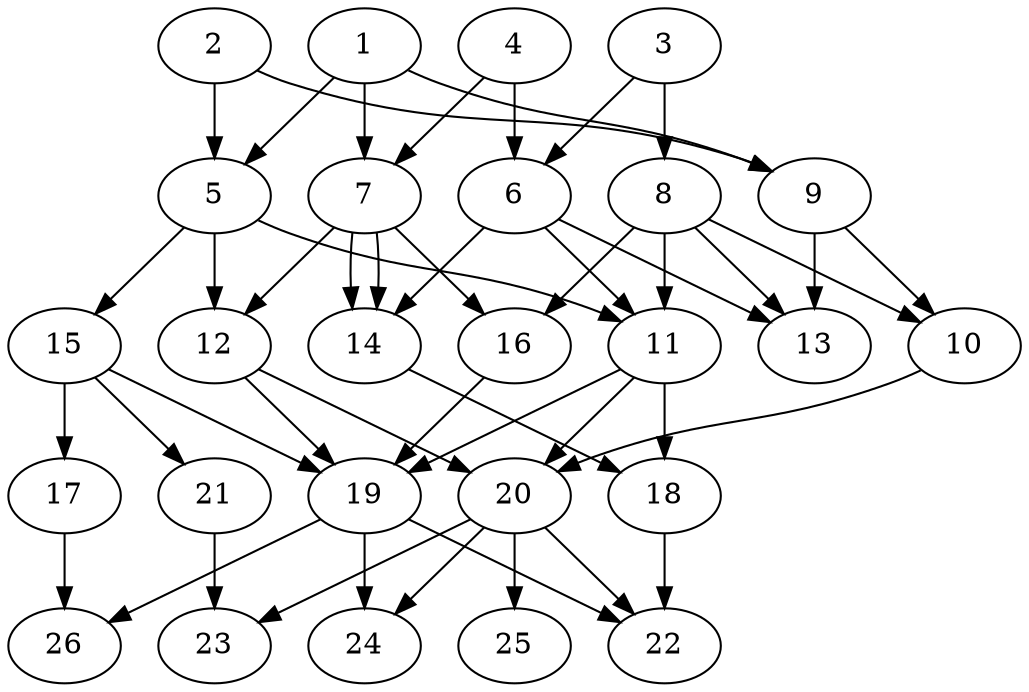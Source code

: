 // DAG (tier=2-normal, mode=compute, n=26, ccr=0.352, fat=0.566, density=0.575, regular=0.577, jump=0.167, mindata=524288, maxdata=8388608)
// DAG automatically generated by daggen at Sun Aug 24 16:33:33 2025
// /home/ermia/Project/Environments/daggen/bin/daggen --dot --ccr 0.352 --fat 0.566 --regular 0.577 --density 0.575 --jump 0.167 --mindata 524288 --maxdata 8388608 -n 26 
digraph G {
  1 [size="5817987167704664", alpha="0.18", expect_size="2908993583852332"]
  1 -> 5 [size ="250444374867968"]
  1 -> 7 [size ="250444374867968"]
  1 -> 9 [size ="250444374867968"]
  2 [size="2413055804175163", alpha="0.14", expect_size="1206527902087581"]
  2 -> 5 [size ="39902603378688"]
  2 -> 9 [size ="39902603378688"]
  3 [size="22982339022851684", alpha="0.09", expect_size="11491169511425842"]
  3 -> 6 [size ="434986243063808"]
  3 -> 8 [size ="434986243063808"]
  4 [size="22815191665404700", alpha="0.20", expect_size="11407595832702350"]
  4 -> 6 [size ="374319821619200"]
  4 -> 7 [size ="374319821619200"]
  5 [size="414423895070618432", alpha="0.01", expect_size="207211947535309216"]
  5 -> 11 [size ="453296896606208"]
  5 -> 12 [size ="453296896606208"]
  5 -> 15 [size ="453296896606208"]
  6 [size="38524615250174656", alpha="0.15", expect_size="19262307625087328"]
  6 -> 11 [size ="14995215613952"]
  6 -> 13 [size ="14995215613952"]
  6 -> 14 [size ="14995215613952"]
  7 [size="262018191011585458176", alpha="0.03", expect_size="131009095505792729088"]
  7 -> 12 [size ="327575150788608"]
  7 -> 14 [size ="327575150788608"]
  7 -> 14 [size ="327575150788608"]
  7 -> 16 [size ="327575150788608"]
  8 [size="8810325475375694", alpha="0.15", expect_size="4405162737687847"]
  8 -> 10 [size ="10711413555200"]
  8 -> 11 [size ="10711413555200"]
  8 -> 13 [size ="10711413555200"]
  8 -> 16 [size ="10711413555200"]
  9 [size="85548797268116635648", alpha="0.14", expect_size="42774398634058317824"]
  9 -> 10 [size ="155321863503872"]
  9 -> 13 [size ="155321863503872"]
  10 [size="2506585384119520", alpha="0.09", expect_size="1253292692059760"]
  10 -> 20 [size ="219129910919168"]
  11 [size="389523687985100357632", alpha="0.13", expect_size="194761843992550178816"]
  11 -> 18 [size ="426690102689792"]
  11 -> 19 [size ="426690102689792"]
  11 -> 20 [size ="426690102689792"]
  12 [size="15142258633452027904", alpha="0.03", expect_size="7571129316726013952"]
  12 -> 19 [size ="48964774658048"]
  12 -> 20 [size ="48964774658048"]
  13 [size="229041193877504000000", alpha="0.16", expect_size="114520596938752000000"]
  14 [size="2895768962660723", alpha="0.07", expect_size="1447884481330361"]
  14 -> 18 [size ="209883005714432"]
  15 [size="216042795624854912", alpha="0.11", expect_size="108021397812427456"]
  15 -> 17 [size ="135833172574208"]
  15 -> 19 [size ="135833172574208"]
  15 -> 21 [size ="135833172574208"]
  16 [size="588267199348404224", alpha="0.04", expect_size="294133599674202112"]
  16 -> 19 [size ="310198652633088"]
  17 [size="135561753861235200", alpha="0.17", expect_size="67780876930617600"]
  17 -> 26 [size ="55794653462528"]
  18 [size="13703097792011160", alpha="0.16", expect_size="6851548896005580"]
  18 -> 22 [size ="496843964284928"]
  19 [size="180501598416001826816", alpha="0.18", expect_size="90250799208000913408"]
  19 -> 22 [size ="255511639359488"]
  19 -> 24 [size ="255511639359488"]
  19 -> 26 [size ="255511639359488"]
  20 [size="261515357582262272000", alpha="0.09", expect_size="130757678791131136000"]
  20 -> 22 [size ="327155921715200"]
  20 -> 23 [size ="327155921715200"]
  20 -> 24 [size ="327155921715200"]
  20 -> 25 [size ="327155921715200"]
  21 [size="280084063056202336", alpha="0.06", expect_size="140042031528101168"]
  21 -> 23 [size ="308975593586688"]
  22 [size="27959826223208595456", alpha="0.16", expect_size="13979913111604297728"]
  23 [size="1407702576091343", alpha="0.02", expect_size="703851288045671"]
  24 [size="12868823423231024", alpha="0.00", expect_size="6434411711615512"]
  25 [size="2848525181805466", alpha="0.08", expect_size="1424262590902733"]
  26 [size="4223039838109319", alpha="0.05", expect_size="2111519919054659"]
}